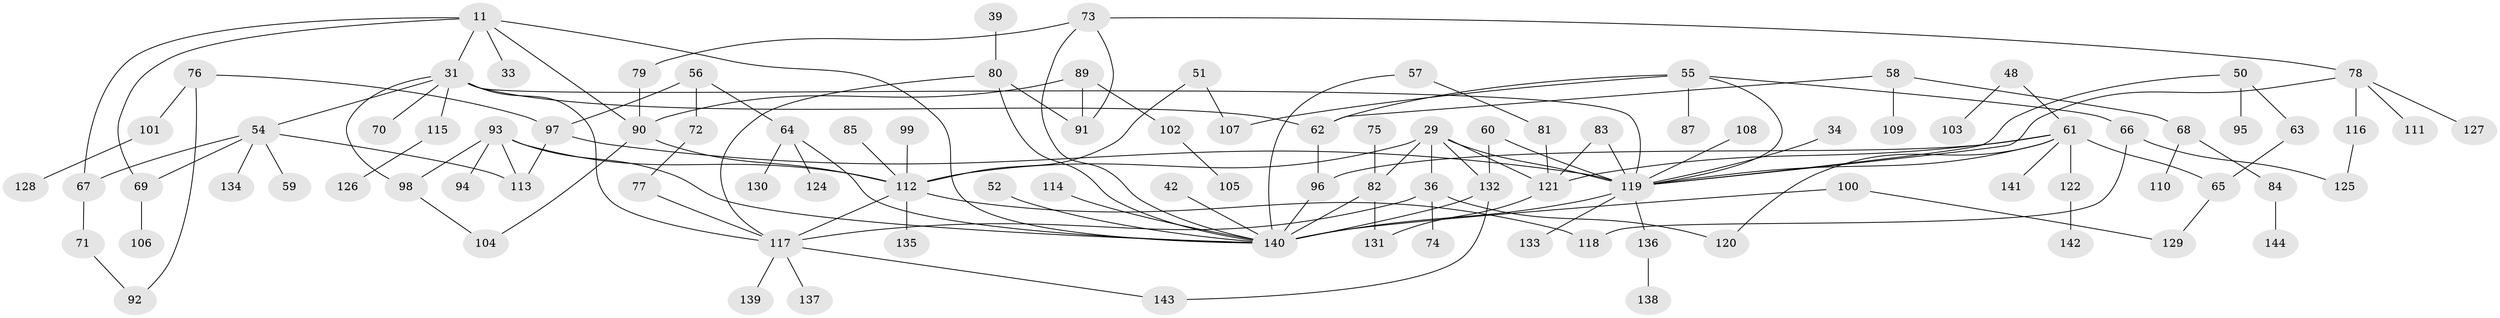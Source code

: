 // original degree distribution, {4: 0.125, 5: 0.06944444444444445, 3: 0.20833333333333334, 7: 0.006944444444444444, 8: 0.020833333333333332, 6: 0.013888888888888888, 2: 0.2708333333333333, 1: 0.2847222222222222}
// Generated by graph-tools (version 1.1) at 2025/45/03/04/25 21:45:56]
// undirected, 100 vertices, 135 edges
graph export_dot {
graph [start="1"]
  node [color=gray90,style=filled];
  11;
  29;
  31 [super="+2"];
  33;
  34;
  36;
  39;
  42;
  48;
  50;
  51;
  52;
  54 [super="+30"];
  55 [super="+44+47"];
  56;
  57;
  58;
  59;
  60;
  61 [super="+26+45"];
  62 [super="+19"];
  63;
  64;
  65;
  66;
  67;
  68;
  69 [super="+46"];
  70;
  71;
  72;
  73;
  74;
  75;
  76;
  77;
  78 [super="+15"];
  79;
  80 [super="+8"];
  81;
  82 [super="+20"];
  83;
  84;
  85;
  87;
  89;
  90 [super="+27+41"];
  91;
  92;
  93 [super="+18"];
  94;
  95;
  96;
  97 [super="+10"];
  98;
  99;
  100;
  101;
  102;
  103;
  104;
  105;
  106;
  107;
  108;
  109;
  110;
  111;
  112 [super="+49"];
  113 [super="+32"];
  114;
  115;
  116;
  117 [super="+9+13"];
  118;
  119 [super="+5+14+86+22"];
  120;
  121 [super="+53"];
  122;
  124;
  125;
  126;
  127;
  128;
  129;
  130;
  131;
  132 [super="+38"];
  133;
  134;
  135;
  136;
  137;
  138;
  139;
  140 [super="+16+123"];
  141;
  142;
  143;
  144;
  11 -- 31 [weight=2];
  11 -- 33;
  11 -- 67;
  11 -- 140 [weight=2];
  11 -- 90;
  11 -- 69;
  29 -- 36;
  29 -- 119;
  29 -- 82 [weight=2];
  29 -- 132 [weight=2];
  29 -- 121;
  29 -- 112;
  31 -- 70;
  31 -- 98;
  31 -- 115;
  31 -- 62;
  31 -- 117;
  31 -- 119;
  31 -- 54;
  34 -- 119;
  36 -- 74;
  36 -- 120;
  36 -- 117;
  39 -- 80;
  42 -- 140;
  48 -- 103;
  48 -- 61;
  50 -- 63;
  50 -- 95;
  50 -- 119;
  51 -- 107;
  51 -- 112;
  52 -- 140;
  54 -- 67;
  54 -- 69;
  54 -- 134;
  54 -- 59;
  54 -- 113;
  55 -- 66;
  55 -- 62;
  55 -- 107;
  55 -- 119;
  55 -- 87;
  56 -- 72;
  56 -- 64;
  56 -- 97;
  57 -- 81;
  57 -- 140;
  58 -- 68;
  58 -- 109;
  58 -- 62;
  60 -- 119;
  60 -- 132;
  61 -- 141;
  61 -- 96;
  61 -- 65;
  61 -- 119;
  61 -- 122;
  61 -- 120;
  61 -- 121;
  62 -- 96;
  63 -- 65;
  64 -- 124;
  64 -- 130;
  64 -- 140;
  65 -- 129;
  66 -- 125;
  66 -- 118;
  67 -- 71;
  68 -- 84;
  68 -- 110;
  69 -- 106;
  71 -- 92;
  72 -- 77;
  73 -- 91;
  73 -- 78;
  73 -- 79;
  73 -- 140;
  75 -- 82;
  76 -- 101;
  76 -- 92;
  76 -- 97;
  77 -- 117;
  78 -- 111;
  78 -- 127;
  78 -- 116;
  78 -- 119;
  79 -- 90;
  80 -- 91;
  80 -- 140;
  80 -- 117;
  81 -- 121;
  82 -- 131;
  82 -- 140 [weight=2];
  83 -- 119;
  83 -- 121;
  84 -- 144;
  85 -- 112;
  89 -- 102;
  89 -- 91;
  89 -- 90;
  90 -- 104;
  90 -- 112;
  93 -- 94;
  93 -- 98;
  93 -- 113;
  93 -- 140;
  93 -- 112;
  96 -- 140;
  97 -- 113;
  97 -- 119;
  98 -- 104;
  99 -- 112;
  100 -- 129;
  100 -- 140;
  101 -- 128;
  102 -- 105;
  108 -- 119;
  112 -- 135;
  112 -- 118;
  112 -- 117;
  114 -- 140;
  115 -- 126;
  116 -- 125;
  117 -- 143;
  117 -- 137;
  117 -- 139;
  119 -- 133;
  119 -- 140 [weight=3];
  119 -- 136;
  121 -- 131;
  122 -- 142;
  132 -- 140 [weight=2];
  132 -- 143;
  136 -- 138;
}
